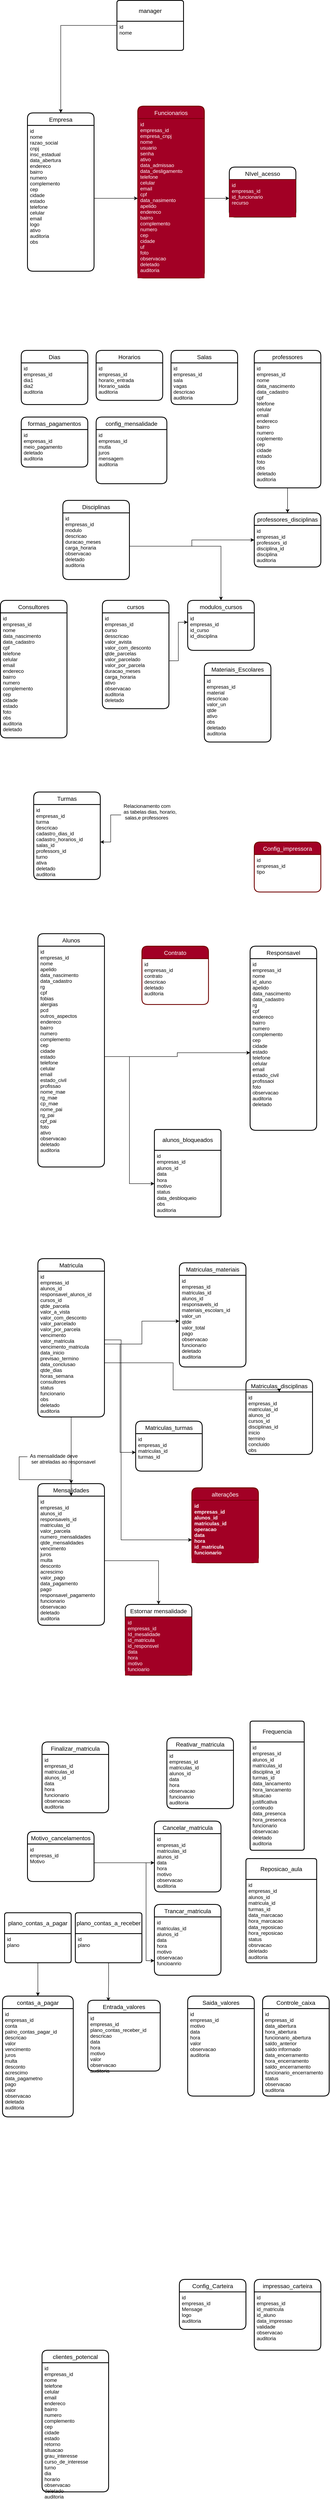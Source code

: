 <mxfile version="24.0.4" type="device">
  <diagram id="X-liFEKZv9NLR8DLZPbJ" name="Page-1">
    <mxGraphModel dx="1674" dy="1970" grid="1" gridSize="10" guides="1" tooltips="1" connect="1" arrows="1" fold="1" page="1" pageScale="1" pageWidth="850" pageHeight="1100" math="0" shadow="0">
      <root>
        <mxCell id="0" />
        <mxCell id="1" parent="0" />
        <mxCell id="nvbjZyCiDaDG4opXZh0n-1" value="Dias" style="swimlane;childLayout=stackLayout;horizontal=1;startSize=30;horizontalStack=0;rounded=1;fontSize=14;fontStyle=0;strokeWidth=2;resizeParent=0;resizeLast=1;shadow=0;dashed=0;align=center;" parent="1" vertex="1">
          <mxGeometry x="70" y="70" width="160" height="130" as="geometry" />
        </mxCell>
        <mxCell id="nvbjZyCiDaDG4opXZh0n-2" value="id&#xa;empresas_id&#xa;dia1&#xa;dia2&#xa;auditoria&#xa;" style="align=left;strokeColor=none;fillColor=none;spacingLeft=4;fontSize=12;verticalAlign=top;resizable=0;rotatable=0;part=1;" parent="nvbjZyCiDaDG4opXZh0n-1" vertex="1">
          <mxGeometry y="30" width="160" height="100" as="geometry" />
        </mxCell>
        <mxCell id="nvbjZyCiDaDG4opXZh0n-5" value="Horarios" style="swimlane;childLayout=stackLayout;horizontal=1;startSize=30;horizontalStack=0;rounded=1;fontSize=14;fontStyle=0;strokeWidth=2;resizeParent=0;resizeLast=1;shadow=0;dashed=0;align=center;" parent="1" vertex="1">
          <mxGeometry x="250" y="70" width="160" height="120" as="geometry" />
        </mxCell>
        <mxCell id="nvbjZyCiDaDG4opXZh0n-6" value="id&#xa;empresas_id&#xa;horario_entrada&#xa;Horario_saida&#xa;auditoria&#xa;" style="align=left;strokeColor=none;fillColor=none;spacingLeft=4;fontSize=12;verticalAlign=top;resizable=0;rotatable=0;part=1;" parent="nvbjZyCiDaDG4opXZh0n-5" vertex="1">
          <mxGeometry y="30" width="160" height="90" as="geometry" />
        </mxCell>
        <mxCell id="nvbjZyCiDaDG4opXZh0n-7" value="Salas" style="swimlane;childLayout=stackLayout;horizontal=1;startSize=30;horizontalStack=0;rounded=1;fontSize=14;fontStyle=0;strokeWidth=2;resizeParent=0;resizeLast=1;shadow=0;dashed=0;align=center;" parent="1" vertex="1">
          <mxGeometry x="430" y="70" width="160" height="130" as="geometry" />
        </mxCell>
        <mxCell id="nvbjZyCiDaDG4opXZh0n-8" value="id&#xa;empresas_id&#xa;sala&#xa;vagas&#xa;descricao&#xa;auditoria" style="align=left;strokeColor=none;fillColor=none;spacingLeft=4;fontSize=12;verticalAlign=top;resizable=0;rotatable=0;part=1;" parent="nvbjZyCiDaDG4opXZh0n-7" vertex="1">
          <mxGeometry y="30" width="160" height="100" as="geometry" />
        </mxCell>
        <mxCell id="nvbjZyCiDaDG4opXZh0n-9" value="formas_pagamentos" style="swimlane;childLayout=stackLayout;horizontal=1;startSize=30;horizontalStack=0;rounded=1;fontSize=14;fontStyle=0;strokeWidth=2;resizeParent=0;resizeLast=1;shadow=0;dashed=0;align=center;" parent="1" vertex="1">
          <mxGeometry x="70" y="230" width="160" height="120" as="geometry" />
        </mxCell>
        <mxCell id="nvbjZyCiDaDG4opXZh0n-10" value="id&#xa;empresas_id&#xa;meio_pagamento&#xa;deletado&#xa;auditoria&#xa;" style="align=left;strokeColor=none;fillColor=none;spacingLeft=4;fontSize=12;verticalAlign=top;resizable=0;rotatable=0;part=1;" parent="nvbjZyCiDaDG4opXZh0n-9" vertex="1">
          <mxGeometry y="30" width="160" height="90" as="geometry" />
        </mxCell>
        <mxCell id="nvbjZyCiDaDG4opXZh0n-11" value="config_mensalidade" style="swimlane;childLayout=stackLayout;horizontal=1;startSize=30;horizontalStack=0;rounded=1;fontSize=14;fontStyle=0;strokeWidth=2;resizeParent=0;resizeLast=1;shadow=0;dashed=0;align=center;" parent="1" vertex="1">
          <mxGeometry x="250" y="230" width="170" height="160" as="geometry" />
        </mxCell>
        <mxCell id="nvbjZyCiDaDG4opXZh0n-12" value="id&#xa;empresas_id&#xa;mutla&#xa;juros&#xa;mensagem&#xa;auditoria" style="align=left;strokeColor=none;fillColor=none;spacingLeft=4;fontSize=12;verticalAlign=top;resizable=0;rotatable=0;part=1;" parent="nvbjZyCiDaDG4opXZh0n-11" vertex="1">
          <mxGeometry y="30" width="170" height="130" as="geometry" />
        </mxCell>
        <mxCell id="nvbjZyCiDaDG4opXZh0n-13" value="Config_impressora" style="swimlane;childLayout=stackLayout;horizontal=1;startSize=30;horizontalStack=0;rounded=1;fontSize=14;fontStyle=0;strokeWidth=2;resizeParent=0;resizeLast=1;shadow=0;dashed=0;align=center;fillColor=#a20025;fontColor=#ffffff;strokeColor=#6F0000;" parent="1" vertex="1">
          <mxGeometry x="630" y="1250" width="160" height="120" as="geometry" />
        </mxCell>
        <mxCell id="nvbjZyCiDaDG4opXZh0n-14" value="id&#xa;empresas_id&#xa;tipo" style="align=left;strokeColor=none;fillColor=none;spacingLeft=4;fontSize=12;verticalAlign=top;resizable=0;rotatable=0;part=1;" parent="nvbjZyCiDaDG4opXZh0n-13" vertex="1">
          <mxGeometry y="30" width="160" height="90" as="geometry" />
        </mxCell>
        <mxCell id="nvbjZyCiDaDG4opXZh0n-15" value="Empresa" style="swimlane;childLayout=stackLayout;horizontal=1;startSize=30;horizontalStack=0;rounded=1;fontSize=14;fontStyle=0;strokeWidth=2;resizeParent=0;resizeLast=1;shadow=0;dashed=0;align=center;" parent="1" vertex="1">
          <mxGeometry x="85" y="-500" width="160" height="380" as="geometry" />
        </mxCell>
        <mxCell id="nvbjZyCiDaDG4opXZh0n-16" value="id&#xa;nome&#xa;razao_social&#xa;cnpj&#xa;insc_estadual&#xa;data_abertura&#xa;endereco&#xa;bairro&#xa;numero&#xa;complemento&#xa;cep&#xa;cidade&#xa;estado&#xa;telefone&#xa;celular&#xa;email&#xa;logo&#xa;ativo&#xa;auditoria&#xa;obs" style="align=left;strokeColor=none;fillColor=none;spacingLeft=4;fontSize=12;verticalAlign=top;resizable=0;rotatable=0;part=1;" parent="nvbjZyCiDaDG4opXZh0n-15" vertex="1">
          <mxGeometry y="30" width="160" height="350" as="geometry" />
        </mxCell>
        <mxCell id="nvbjZyCiDaDG4opXZh0n-17" value="Disciplinas" style="swimlane;childLayout=stackLayout;horizontal=1;startSize=30;horizontalStack=0;rounded=1;fontSize=14;fontStyle=0;strokeWidth=2;resizeParent=0;resizeLast=1;shadow=0;dashed=0;align=center;" parent="1" vertex="1">
          <mxGeometry x="170" y="430" width="160" height="190" as="geometry" />
        </mxCell>
        <mxCell id="nvbjZyCiDaDG4opXZh0n-18" value="id&#xa;empresas_id&#xa;modulo&#xa;descricao&#xa;duracao_meses&#xa;carga_horaria&#xa;observacao&#xa;deletado&#xa;auditoria" style="align=left;strokeColor=none;fillColor=none;spacingLeft=4;fontSize=12;verticalAlign=top;resizable=0;rotatable=0;part=1;" parent="nvbjZyCiDaDG4opXZh0n-17" vertex="1">
          <mxGeometry y="30" width="160" height="160" as="geometry" />
        </mxCell>
        <mxCell id="nvbjZyCiDaDG4opXZh0n-19" value="cursos" style="swimlane;childLayout=stackLayout;horizontal=1;startSize=30;horizontalStack=0;rounded=1;fontSize=14;fontStyle=0;strokeWidth=2;resizeParent=0;resizeLast=1;shadow=0;dashed=0;align=center;" parent="1" vertex="1">
          <mxGeometry x="265" y="670" width="160" height="260" as="geometry" />
        </mxCell>
        <mxCell id="nvbjZyCiDaDG4opXZh0n-20" value="id&#xa;empresas_id&#xa;curso&#xa;desscricao&#xa;valor_avista&#xa;valor_com_desconto&#xa;qtde_parcelas&#xa;valor_parcelado&#xa;valor_por_parcela&#xa;duracao_meses&#xa;carga_horaria&#xa;ativo&#xa;observacao&#xa;auditoria&#xa;deletado&#xa;&#xa;" style="align=left;strokeColor=none;fillColor=none;spacingLeft=4;fontSize=12;verticalAlign=top;resizable=0;rotatable=0;part=1;" parent="nvbjZyCiDaDG4opXZh0n-19" vertex="1">
          <mxGeometry y="30" width="160" height="230" as="geometry" />
        </mxCell>
        <mxCell id="nvbjZyCiDaDG4opXZh0n-22" value="modulos_cursos" style="swimlane;childLayout=stackLayout;horizontal=1;startSize=30;horizontalStack=0;rounded=1;fontSize=14;fontStyle=0;strokeWidth=2;resizeParent=0;resizeLast=1;shadow=0;dashed=0;align=center;" parent="1" vertex="1">
          <mxGeometry x="470" y="670" width="160" height="120" as="geometry" />
        </mxCell>
        <mxCell id="nvbjZyCiDaDG4opXZh0n-23" value="id&#xa;empresas_id&#xa;id_curso&#xa;id_disciplina&#xa;" style="align=left;strokeColor=none;fillColor=none;spacingLeft=4;fontSize=12;verticalAlign=top;resizable=0;rotatable=0;part=1;" parent="nvbjZyCiDaDG4opXZh0n-22" vertex="1">
          <mxGeometry y="30" width="160" height="90" as="geometry" />
        </mxCell>
        <mxCell id="nvbjZyCiDaDG4opXZh0n-24" style="edgeStyle=orthogonalEdgeStyle;rounded=0;orthogonalLoop=1;jettySize=auto;html=1;entryX=0;entryY=0.25;entryDx=0;entryDy=0;" parent="1" source="nvbjZyCiDaDG4opXZh0n-20" target="nvbjZyCiDaDG4opXZh0n-23" edge="1">
          <mxGeometry relative="1" as="geometry" />
        </mxCell>
        <mxCell id="nvbjZyCiDaDG4opXZh0n-26" value="Turmas" style="swimlane;childLayout=stackLayout;horizontal=1;startSize=30;horizontalStack=0;rounded=1;fontSize=14;fontStyle=0;strokeWidth=2;resizeParent=0;resizeLast=1;shadow=0;dashed=0;align=center;" parent="1" vertex="1">
          <mxGeometry x="100" y="1130" width="160" height="210" as="geometry" />
        </mxCell>
        <mxCell id="nvbjZyCiDaDG4opXZh0n-27" value="id&#xa;empresas_id&#xa;turma&#xa;descricao&#xa;cadastro_dias_id&#xa;cadastro_horarios_id&#xa;salas_id&#xa;professors_id&#xa;turno&#xa;ativa&#xa;deletado&#xa;auditoria" style="align=left;strokeColor=none;fillColor=none;spacingLeft=4;fontSize=12;verticalAlign=top;resizable=0;rotatable=0;part=1;" parent="nvbjZyCiDaDG4opXZh0n-26" vertex="1">
          <mxGeometry y="30" width="160" height="180" as="geometry" />
        </mxCell>
        <mxCell id="nvbjZyCiDaDG4opXZh0n-28" value="professores" style="swimlane;childLayout=stackLayout;horizontal=1;startSize=30;horizontalStack=0;rounded=1;fontSize=14;fontStyle=0;strokeWidth=2;resizeParent=0;resizeLast=1;shadow=0;dashed=0;align=center;" parent="1" vertex="1">
          <mxGeometry x="630" y="70" width="160" height="330" as="geometry" />
        </mxCell>
        <mxCell id="nvbjZyCiDaDG4opXZh0n-29" value="id&#xa;empresas_id&#xa;nome&#xa;data_nascimento&#xa;data_cadastro&#xa;cpf&#xa;telefone&#xa;celular&#xa;email&#xa;endereco&#xa;bairro&#xa;numero&#xa;coplemento&#xa;cep&#xa;cidade&#xa;estado&#xa;foto&#xa;obs&#xa;deletado&#xa;auditoria" style="align=left;strokeColor=none;fillColor=none;spacingLeft=4;fontSize=12;verticalAlign=top;resizable=0;rotatable=0;part=1;" parent="nvbjZyCiDaDG4opXZh0n-28" vertex="1">
          <mxGeometry y="30" width="160" height="300" as="geometry" />
        </mxCell>
        <mxCell id="nvbjZyCiDaDG4opXZh0n-30" value="professores_disciplinas" style="swimlane;childLayout=stackLayout;horizontal=1;startSize=30;horizontalStack=0;rounded=1;fontSize=14;fontStyle=0;strokeWidth=2;resizeParent=0;resizeLast=1;shadow=0;dashed=0;align=center;" parent="1" vertex="1">
          <mxGeometry x="630" y="460" width="160" height="130" as="geometry" />
        </mxCell>
        <mxCell id="nvbjZyCiDaDG4opXZh0n-31" value="id&#xa;empresas_id&#xa;professors_id&#xa;disciplina_id&#xa;disciplina&#xa;auditoria" style="align=left;strokeColor=none;fillColor=none;spacingLeft=4;fontSize=12;verticalAlign=top;resizable=0;rotatable=0;part=1;" parent="nvbjZyCiDaDG4opXZh0n-30" vertex="1">
          <mxGeometry y="30" width="160" height="100" as="geometry" />
        </mxCell>
        <mxCell id="nvbjZyCiDaDG4opXZh0n-32" style="edgeStyle=orthogonalEdgeStyle;rounded=0;orthogonalLoop=1;jettySize=auto;html=1;" parent="1" source="nvbjZyCiDaDG4opXZh0n-29" target="nvbjZyCiDaDG4opXZh0n-30" edge="1">
          <mxGeometry relative="1" as="geometry" />
        </mxCell>
        <mxCell id="nvbjZyCiDaDG4opXZh0n-34" style="edgeStyle=orthogonalEdgeStyle;rounded=0;orthogonalLoop=1;jettySize=auto;html=1;" parent="1" source="nvbjZyCiDaDG4opXZh0n-33" target="nvbjZyCiDaDG4opXZh0n-27" edge="1">
          <mxGeometry relative="1" as="geometry" />
        </mxCell>
        <mxCell id="nvbjZyCiDaDG4opXZh0n-33" value="Relacionamento com &#xa;as tabelas dias, horario,&#xa; salas,e professores" style="text;strokeColor=none;fillColor=none;spacingLeft=4;spacingRight=4;overflow=hidden;rotatable=0;points=[[0,0.5],[1,0.5]];portConstraint=eastwest;fontSize=12;" parent="1" vertex="1">
          <mxGeometry x="310" y="1150" width="310" height="70" as="geometry" />
        </mxCell>
        <mxCell id="nvbjZyCiDaDG4opXZh0n-36" value="Alunos" style="swimlane;childLayout=stackLayout;horizontal=1;startSize=30;horizontalStack=0;rounded=1;fontSize=14;fontStyle=0;strokeWidth=2;resizeParent=0;resizeLast=1;shadow=0;dashed=0;align=center;" parent="1" vertex="1">
          <mxGeometry x="110" y="1470" width="160" height="560" as="geometry" />
        </mxCell>
        <mxCell id="nvbjZyCiDaDG4opXZh0n-37" value="id&#xa;empresas_id&#xa;nome&#xa;apelido&#xa;data_nascimento&#xa;data_cadastro&#xa;rg&#xa;cpf&#xa;fobias&#xa;alergias&#xa;pcd&#xa;outros_aspectos&#xa;endereco&#xa;bairro&#xa;numero&#xa;complemento&#xa;cep&#xa;cidade&#xa;estado&#xa;telefone&#xa;celular&#xa;email&#xa;estado_civil&#xa;profissao&#xa;nome_mae&#xa;rg_mae&#xa;cp_mae&#xa;nome_pai&#xa;rg_pai&#xa;cpf_pai&#xa;foto&#xa;ativo&#xa;observacao&#xa;deletado&#xa;auditoria&#xa;&#xa;" style="align=left;strokeColor=none;fillColor=none;spacingLeft=4;fontSize=12;verticalAlign=top;resizable=0;rotatable=0;part=1;" parent="nvbjZyCiDaDG4opXZh0n-36" vertex="1">
          <mxGeometry y="30" width="160" height="530" as="geometry" />
        </mxCell>
        <mxCell id="nvbjZyCiDaDG4opXZh0n-38" value="Responsavel" style="swimlane;childLayout=stackLayout;horizontal=1;startSize=30;horizontalStack=0;rounded=1;fontSize=14;fontStyle=0;strokeWidth=2;resizeParent=0;resizeLast=1;shadow=0;dashed=0;align=center;" parent="1" vertex="1">
          <mxGeometry x="620" y="1500" width="160" height="442" as="geometry" />
        </mxCell>
        <mxCell id="nvbjZyCiDaDG4opXZh0n-39" value="id&#xa;empresas_id&#xa;nome&#xa;id_aluno&#xa;apelido&#xa;data_nascimento&#xa;data_cadastro&#xa;rg&#xa;cpf&#xa;endereco&#xa;bairro&#xa;numero&#xa;complemento&#xa;cep&#xa;cidade&#xa;estado&#xa;telefone&#xa;celular&#xa;email&#xa;estado_civil&#xa;profissaoi&#xa;foto&#xa;observacao&#xa;auditoria&#xa;deletado&#xa;&#xa;" style="align=left;strokeColor=none;fillColor=none;spacingLeft=4;fontSize=12;verticalAlign=top;resizable=0;rotatable=0;part=1;" parent="nvbjZyCiDaDG4opXZh0n-38" vertex="1">
          <mxGeometry y="30" width="160" height="412" as="geometry" />
        </mxCell>
        <mxCell id="nvbjZyCiDaDG4opXZh0n-44" style="edgeStyle=orthogonalEdgeStyle;rounded=0;orthogonalLoop=1;jettySize=auto;html=1;entryX=0;entryY=0.548;entryDx=0;entryDy=0;entryPerimeter=0;" parent="1" source="nvbjZyCiDaDG4opXZh0n-37" target="nvbjZyCiDaDG4opXZh0n-39" edge="1">
          <mxGeometry relative="1" as="geometry">
            <mxPoint x="380" y="1690" as="targetPoint" />
          </mxGeometry>
        </mxCell>
        <mxCell id="nvbjZyCiDaDG4opXZh0n-46" value="Matricula" style="swimlane;childLayout=stackLayout;horizontal=1;startSize=30;horizontalStack=0;rounded=1;fontSize=14;fontStyle=0;strokeWidth=2;resizeParent=0;resizeLast=1;shadow=0;dashed=0;align=center;" parent="1" vertex="1">
          <mxGeometry x="110" y="2250" width="160" height="380" as="geometry" />
        </mxCell>
        <mxCell id="nvbjZyCiDaDG4opXZh0n-47" value="id&#xa;empresas_id&#xa;alunos_id&#xa;responsavel_alunos_id&#xa;cursos_id&#xa;qtde_parcela&#xa;valor_a_vista&#xa;valor_com_desconto&#xa;valor_parcelado&#xa;valor_por_parcela&#xa;vencimento&#xa;valor_matricula&#xa;vencimento_matricula&#xa;data_inicio&#xa;previsao_termino&#xa;data_conclusao&#xa;qtde_dias&#xa;horas_semana&#xa;consultores&#xa;status&#xa;funcionario&#xa;obs&#xa;deletado&#xa;auditoria" style="align=left;strokeColor=none;fillColor=none;spacingLeft=4;fontSize=12;verticalAlign=top;resizable=0;rotatable=0;part=1;" parent="nvbjZyCiDaDG4opXZh0n-46" vertex="1">
          <mxGeometry y="30" width="160" height="350" as="geometry" />
        </mxCell>
        <mxCell id="nvbjZyCiDaDG4opXZh0n-48" value="Consultores" style="swimlane;childLayout=stackLayout;horizontal=1;startSize=30;horizontalStack=0;rounded=1;fontSize=14;fontStyle=0;strokeWidth=2;resizeParent=0;resizeLast=1;shadow=0;dashed=0;align=center;" parent="1" vertex="1">
          <mxGeometry x="20" y="670" width="160" height="330" as="geometry" />
        </mxCell>
        <mxCell id="nvbjZyCiDaDG4opXZh0n-49" value="id&#xa;empresas_id&#xa;nome&#xa;data_nascimento&#xa;data_cadastro&#xa;cpf&#xa;telefone&#xa;celular&#xa;email&#xa;endereco&#xa;bairro&#xa;numero&#xa;complemento&#xa;cep&#xa;cidade&#xa;estado&#xa;foto&#xa;obs&#xa;auditoria&#xa;deletado" style="align=left;strokeColor=none;fillColor=none;spacingLeft=4;fontSize=12;verticalAlign=top;resizable=0;rotatable=0;part=1;" parent="nvbjZyCiDaDG4opXZh0n-48" vertex="1">
          <mxGeometry y="30" width="160" height="300" as="geometry" />
        </mxCell>
        <mxCell id="nvbjZyCiDaDG4opXZh0n-50" value="Materiais_Escolares" style="swimlane;childLayout=stackLayout;horizontal=1;startSize=30;horizontalStack=0;rounded=1;fontSize=14;fontStyle=0;strokeWidth=2;resizeParent=0;resizeLast=1;shadow=0;dashed=0;align=center;" parent="1" vertex="1">
          <mxGeometry x="510" y="820" width="160" height="190" as="geometry" />
        </mxCell>
        <mxCell id="nvbjZyCiDaDG4opXZh0n-51" value="id&#xa;empresas_id&#xa;material&#xa;descricao&#xa;valor_un&#xa;qtde&#xa;ativo&#xa;obs&#xa;deletado&#xa;auditoria" style="align=left;strokeColor=none;fillColor=none;spacingLeft=4;fontSize=12;verticalAlign=top;resizable=0;rotatable=0;part=1;" parent="nvbjZyCiDaDG4opXZh0n-50" vertex="1">
          <mxGeometry y="30" width="160" height="160" as="geometry" />
        </mxCell>
        <mxCell id="nvbjZyCiDaDG4opXZh0n-52" value="Contrato" style="swimlane;childLayout=stackLayout;horizontal=1;startSize=30;horizontalStack=0;rounded=1;fontSize=14;fontStyle=0;strokeWidth=2;resizeParent=0;resizeLast=1;shadow=0;dashed=0;align=center;fillColor=#a20025;fontColor=#ffffff;strokeColor=#6F0000;" parent="1" vertex="1">
          <mxGeometry x="360" y="1500" width="160" height="140" as="geometry" />
        </mxCell>
        <mxCell id="nvbjZyCiDaDG4opXZh0n-53" value="id&#xa;empresas_id&#xa;contrato&#xa;descricao&#xa;deletado&#xa;auditoria&#xa;" style="align=left;strokeColor=none;fillColor=none;spacingLeft=4;fontSize=12;verticalAlign=top;resizable=0;rotatable=0;part=1;" parent="nvbjZyCiDaDG4opXZh0n-52" vertex="1">
          <mxGeometry y="30" width="160" height="110" as="geometry" />
        </mxCell>
        <mxCell id="nvbjZyCiDaDG4opXZh0n-54" value="Matriculas_materiais" style="swimlane;childLayout=stackLayout;horizontal=1;startSize=30;horizontalStack=0;rounded=1;fontSize=14;fontStyle=0;strokeWidth=2;resizeParent=0;resizeLast=1;shadow=0;dashed=0;align=center;" parent="1" vertex="1">
          <mxGeometry x="450" y="2260" width="160" height="250" as="geometry" />
        </mxCell>
        <mxCell id="nvbjZyCiDaDG4opXZh0n-55" value="id&#xa;empresas_id&#xa;matriculas_id&#xa;alunos_id&#xa;responsavels_id&#xa;materiais_escolars_id&#xa;valor_un&#xa;qtde&#xa;valor_total&#xa;pago&#xa;observacao&#xa;funcionario&#xa;deletado&#xa;auditoria" style="align=left;strokeColor=none;fillColor=none;spacingLeft=4;fontSize=12;verticalAlign=top;resizable=0;rotatable=0;part=1;" parent="nvbjZyCiDaDG4opXZh0n-54" vertex="1">
          <mxGeometry y="30" width="160" height="220" as="geometry" />
        </mxCell>
        <mxCell id="nvbjZyCiDaDG4opXZh0n-56" style="edgeStyle=orthogonalEdgeStyle;rounded=0;orthogonalLoop=1;jettySize=auto;html=1;" parent="1" source="nvbjZyCiDaDG4opXZh0n-47" target="nvbjZyCiDaDG4opXZh0n-55" edge="1">
          <mxGeometry relative="1" as="geometry" />
        </mxCell>
        <mxCell id="nvbjZyCiDaDG4opXZh0n-57" value="Matriculas_disciplinas" style="swimlane;childLayout=stackLayout;horizontal=1;startSize=30;horizontalStack=0;rounded=1;fontSize=14;fontStyle=0;strokeWidth=2;resizeParent=0;resizeLast=1;shadow=0;dashed=0;align=center;" parent="1" vertex="1">
          <mxGeometry x="610" y="2540" width="160" height="180" as="geometry" />
        </mxCell>
        <mxCell id="nvbjZyCiDaDG4opXZh0n-58" value="id&#xa;empresas_id&#xa;matriculas_id&#xa;alunos_id&#xa;cursos_id&#xa;disciplinas_id&#xa;inicio&#xa;termino&#xa;concluido&#xa;obs" style="align=left;strokeColor=none;fillColor=none;spacingLeft=4;fontSize=12;verticalAlign=top;resizable=0;rotatable=0;part=1;" parent="nvbjZyCiDaDG4opXZh0n-57" vertex="1">
          <mxGeometry y="30" width="160" height="150" as="geometry" />
        </mxCell>
        <mxCell id="nvbjZyCiDaDG4opXZh0n-59" style="edgeStyle=orthogonalEdgeStyle;rounded=0;orthogonalLoop=1;jettySize=auto;html=1;" parent="1" source="nvbjZyCiDaDG4opXZh0n-47" target="nvbjZyCiDaDG4opXZh0n-58" edge="1">
          <mxGeometry relative="1" as="geometry">
            <Array as="points">
              <mxPoint x="435" y="2500" />
              <mxPoint x="435" y="2565" />
            </Array>
          </mxGeometry>
        </mxCell>
        <mxCell id="nvbjZyCiDaDG4opXZh0n-60" value="Matriculas_turmas" style="swimlane;childLayout=stackLayout;horizontal=1;startSize=30;horizontalStack=0;rounded=1;fontSize=14;fontStyle=0;strokeWidth=2;resizeParent=0;resizeLast=1;shadow=0;dashed=0;align=center;" parent="1" vertex="1">
          <mxGeometry x="345" y="2640" width="160" height="120" as="geometry" />
        </mxCell>
        <mxCell id="nvbjZyCiDaDG4opXZh0n-61" value="id&#xa;empresas_id&#xa;matriculas_id&#xa;turmas_id&#xa;" style="align=left;strokeColor=none;fillColor=none;spacingLeft=4;fontSize=12;verticalAlign=top;resizable=0;rotatable=0;part=1;" parent="nvbjZyCiDaDG4opXZh0n-60" vertex="1">
          <mxGeometry y="30" width="160" height="90" as="geometry" />
        </mxCell>
        <mxCell id="nvbjZyCiDaDG4opXZh0n-63" style="edgeStyle=orthogonalEdgeStyle;rounded=0;orthogonalLoop=1;jettySize=auto;html=1;entryX=0;entryY=0.5;entryDx=0;entryDy=0;" parent="1" source="nvbjZyCiDaDG4opXZh0n-47" target="nvbjZyCiDaDG4opXZh0n-61" edge="1">
          <mxGeometry relative="1" as="geometry" />
        </mxCell>
        <mxCell id="nvbjZyCiDaDG4opXZh0n-64" value="Mensalidades" style="swimlane;childLayout=stackLayout;horizontal=1;startSize=30;horizontalStack=0;rounded=1;fontSize=14;fontStyle=0;strokeWidth=2;resizeParent=0;resizeLast=1;shadow=0;dashed=0;align=center;" parent="1" vertex="1">
          <mxGeometry x="110" y="2790" width="160" height="340" as="geometry" />
        </mxCell>
        <mxCell id="nvbjZyCiDaDG4opXZh0n-65" value="id&#xa;empresas_id&#xa;alunos_id&#xa;responsavels_id&#xa;matriculas_id&#xa;valor_parcela&#xa;numero_mensalidades&#xa;qtde_mensalidades&#xa;vencimento&#xa;juros&#xa;multa&#xa;desconto&#xa;acrescimo&#xa;valor_pago&#xa;data_pagamento&#xa;pago&#xa;responsavel_pagamento&#xa;funcionario&#xa;observacao&#xa;deletado&#xa;auditoria" style="align=left;strokeColor=none;fillColor=none;spacingLeft=4;fontSize=12;verticalAlign=top;resizable=0;rotatable=0;part=1;" parent="nvbjZyCiDaDG4opXZh0n-64" vertex="1">
          <mxGeometry y="30" width="160" height="310" as="geometry" />
        </mxCell>
        <mxCell id="nvbjZyCiDaDG4opXZh0n-66" style="edgeStyle=orthogonalEdgeStyle;rounded=0;orthogonalLoop=1;jettySize=auto;html=1;" parent="1" source="nvbjZyCiDaDG4opXZh0n-47" target="nvbjZyCiDaDG4opXZh0n-64" edge="1">
          <mxGeometry relative="1" as="geometry" />
        </mxCell>
        <mxCell id="nvbjZyCiDaDG4opXZh0n-69" style="edgeStyle=orthogonalEdgeStyle;rounded=0;orthogonalLoop=1;jettySize=auto;html=1;exitX=0;exitY=0.5;exitDx=0;exitDy=0;" parent="1" source="nvbjZyCiDaDG4opXZh0n-67" target="nvbjZyCiDaDG4opXZh0n-65" edge="1">
          <mxGeometry relative="1" as="geometry" />
        </mxCell>
        <mxCell id="nvbjZyCiDaDG4opXZh0n-67" value="As mensalidade deve&#xa; ser atreladas ao responsavel" style="text;strokeColor=none;fillColor=none;spacingLeft=4;spacingRight=4;overflow=hidden;rotatable=0;points=[[0,0.5],[1,0.5]];portConstraint=eastwest;fontSize=12;" parent="1" vertex="1">
          <mxGeometry x="85" y="2710" width="190" height="31" as="geometry" />
        </mxCell>
        <mxCell id="nvbjZyCiDaDG4opXZh0n-70" value="alterações" style="swimlane;childLayout=stackLayout;horizontal=1;startSize=30;horizontalStack=0;rounded=1;fontSize=14;fontStyle=0;strokeWidth=2;resizeParent=0;resizeLast=1;shadow=0;dashed=0;align=center;fillColor=#a20025;fontColor=#ffffff;strokeColor=#6F0000;" parent="1" vertex="1">
          <mxGeometry x="480" y="2800" width="160" height="180" as="geometry" />
        </mxCell>
        <mxCell id="nvbjZyCiDaDG4opXZh0n-71" value="id&#xa;empresas_id&#xa;alunos_id&#xa;matriculas_id&#xa;operacao&#xa;data&#xa;hora&#xa;id_matricula&#xa;funcionario" style="align=left;strokeColor=#6F0000;fillColor=#a20025;spacingLeft=4;fontSize=12;verticalAlign=top;resizable=0;rotatable=0;part=1;fontColor=#ffffff;fontStyle=1" parent="nvbjZyCiDaDG4opXZh0n-70" vertex="1">
          <mxGeometry y="30" width="160" height="150" as="geometry" />
        </mxCell>
        <mxCell id="nvbjZyCiDaDG4opXZh0n-72" style="edgeStyle=orthogonalEdgeStyle;rounded=0;orthogonalLoop=1;jettySize=auto;html=1;" parent="1" source="nvbjZyCiDaDG4opXZh0n-47" target="nvbjZyCiDaDG4opXZh0n-71" edge="1">
          <mxGeometry relative="1" as="geometry">
            <Array as="points">
              <mxPoint x="310" y="2445" />
              <mxPoint x="310" y="2925" />
            </Array>
          </mxGeometry>
        </mxCell>
        <mxCell id="nvbjZyCiDaDG4opXZh0n-73" value="Estornar mensalidade" style="swimlane;childLayout=stackLayout;horizontal=1;startSize=30;horizontalStack=0;rounded=1;fontSize=14;fontStyle=0;strokeWidth=2;resizeParent=0;resizeLast=1;shadow=0;dashed=0;align=center;" parent="1" vertex="1">
          <mxGeometry x="320" y="3080" width="160" height="170" as="geometry" />
        </mxCell>
        <mxCell id="nvbjZyCiDaDG4opXZh0n-74" value="id&#xa;empresas_id&#xa;Id_mesalidade&#xa;id_matricula&#xa;id_responsvel&#xa;data&#xa;hora&#xa;motivo&#xa;funcioario" style="align=left;strokeColor=#6F0000;fillColor=#a20025;spacingLeft=4;fontSize=12;verticalAlign=top;resizable=0;rotatable=0;part=1;fontColor=#ffffff;" parent="nvbjZyCiDaDG4opXZh0n-73" vertex="1">
          <mxGeometry y="30" width="160" height="140" as="geometry" />
        </mxCell>
        <mxCell id="nvbjZyCiDaDG4opXZh0n-75" style="edgeStyle=orthogonalEdgeStyle;rounded=0;orthogonalLoop=1;jettySize=auto;html=1;entryX=0.5;entryY=0;entryDx=0;entryDy=0;" parent="1" source="nvbjZyCiDaDG4opXZh0n-65" target="nvbjZyCiDaDG4opXZh0n-73" edge="1">
          <mxGeometry relative="1" as="geometry" />
        </mxCell>
        <mxCell id="nvbjZyCiDaDG4opXZh0n-76" value="Motivo_cancelamentos" style="swimlane;childLayout=stackLayout;horizontal=1;startSize=30;horizontalStack=0;rounded=1;fontSize=14;fontStyle=0;strokeWidth=2;resizeParent=0;resizeLast=1;shadow=0;dashed=0;align=center;" parent="1" vertex="1">
          <mxGeometry x="85" y="3625" width="160" height="120" as="geometry" />
        </mxCell>
        <mxCell id="nvbjZyCiDaDG4opXZh0n-77" value="id&#xa;empresas_id&#xa;Motivo" style="align=left;strokeColor=none;fillColor=none;spacingLeft=4;fontSize=12;verticalAlign=top;resizable=0;rotatable=0;part=1;" parent="nvbjZyCiDaDG4opXZh0n-76" vertex="1">
          <mxGeometry y="30" width="160" height="90" as="geometry" />
        </mxCell>
        <mxCell id="nvbjZyCiDaDG4opXZh0n-79" value="Finalizar_matricula" style="swimlane;childLayout=stackLayout;horizontal=1;startSize=30;horizontalStack=0;rounded=1;fontSize=14;fontStyle=0;strokeWidth=2;resizeParent=0;resizeLast=1;shadow=0;dashed=0;align=center;" parent="1" vertex="1">
          <mxGeometry x="120" y="3410" width="160" height="170" as="geometry" />
        </mxCell>
        <mxCell id="nvbjZyCiDaDG4opXZh0n-80" value="id&#xa;empresas_id&#xa;matriculas_id&#xa;alunos_id&#xa;data&#xa;hora&#xa;funcionario&#xa;observacao&#xa;auditoria" style="align=left;strokeColor=none;fillColor=none;spacingLeft=4;fontSize=12;verticalAlign=top;resizable=0;rotatable=0;part=1;" parent="nvbjZyCiDaDG4opXZh0n-79" vertex="1">
          <mxGeometry y="30" width="160" height="140" as="geometry" />
        </mxCell>
        <mxCell id="nvbjZyCiDaDG4opXZh0n-82" value="Cancelar_matricula" style="swimlane;childLayout=stackLayout;horizontal=1;startSize=30;horizontalStack=0;rounded=1;fontSize=14;fontStyle=0;strokeWidth=2;resizeParent=0;resizeLast=1;shadow=0;dashed=0;align=center;" parent="1" vertex="1">
          <mxGeometry x="390" y="3600" width="160" height="170" as="geometry" />
        </mxCell>
        <mxCell id="nvbjZyCiDaDG4opXZh0n-83" value="id&#xa;empresas_id&#xa;matriculas_id&#xa;alunos_id&#xa;data&#xa;hora&#xa;motivo&#xa;observacao&#xa;auditoria" style="align=left;strokeColor=none;fillColor=none;spacingLeft=4;fontSize=12;verticalAlign=top;resizable=0;rotatable=0;part=1;" parent="nvbjZyCiDaDG4opXZh0n-82" vertex="1">
          <mxGeometry y="30" width="160" height="140" as="geometry" />
        </mxCell>
        <mxCell id="nvbjZyCiDaDG4opXZh0n-84" style="edgeStyle=orthogonalEdgeStyle;rounded=0;orthogonalLoop=1;jettySize=auto;html=1;" parent="1" source="nvbjZyCiDaDG4opXZh0n-77" target="nvbjZyCiDaDG4opXZh0n-83" edge="1">
          <mxGeometry relative="1" as="geometry" />
        </mxCell>
        <mxCell id="nvbjZyCiDaDG4opXZh0n-85" value="Trancar_matricula" style="swimlane;childLayout=stackLayout;horizontal=1;startSize=30;horizontalStack=0;rounded=1;fontSize=14;fontStyle=0;strokeWidth=2;resizeParent=0;resizeLast=1;shadow=0;dashed=0;align=center;" parent="1" vertex="1">
          <mxGeometry x="390" y="3800" width="160" height="170" as="geometry" />
        </mxCell>
        <mxCell id="nvbjZyCiDaDG4opXZh0n-86" value="id&#xa;matriculas_id&#xa;alunos_id&#xa;data&#xa;hora&#xa;motivo&#xa;observacao&#xa;funcioanrio" style="align=left;strokeColor=none;fillColor=none;spacingLeft=4;fontSize=12;verticalAlign=top;resizable=0;rotatable=0;part=1;" parent="nvbjZyCiDaDG4opXZh0n-85" vertex="1">
          <mxGeometry y="30" width="160" height="140" as="geometry" />
        </mxCell>
        <mxCell id="nvbjZyCiDaDG4opXZh0n-88" style="edgeStyle=orthogonalEdgeStyle;rounded=0;orthogonalLoop=1;jettySize=auto;html=1;entryX=0;entryY=0.75;entryDx=0;entryDy=0;" parent="1" source="nvbjZyCiDaDG4opXZh0n-77" target="nvbjZyCiDaDG4opXZh0n-86" edge="1">
          <mxGeometry relative="1" as="geometry">
            <Array as="points">
              <mxPoint x="370" y="3700" />
              <mxPoint x="370" y="3935" />
            </Array>
          </mxGeometry>
        </mxCell>
        <mxCell id="nvbjZyCiDaDG4opXZh0n-89" value="Reativar_matricula" style="swimlane;childLayout=stackLayout;horizontal=1;startSize=30;horizontalStack=0;rounded=1;fontSize=14;fontStyle=0;strokeWidth=2;resizeParent=0;resizeLast=1;shadow=0;dashed=0;align=center;" parent="1" vertex="1">
          <mxGeometry x="420" y="3400" width="160" height="170" as="geometry" />
        </mxCell>
        <mxCell id="nvbjZyCiDaDG4opXZh0n-90" value="id&#xa;empresas_id&#xa;matriculas_id&#xa;alunos_id&#xa;data&#xa;hora&#xa;observacao&#xa;funcioanrio&#xa;auditoria" style="align=left;strokeColor=none;fillColor=none;spacingLeft=4;fontSize=12;verticalAlign=top;resizable=0;rotatable=0;part=1;" parent="nvbjZyCiDaDG4opXZh0n-89" vertex="1">
          <mxGeometry y="30" width="160" height="140" as="geometry" />
        </mxCell>
        <mxCell id="skmR0POw0dV2Jcwhy6U0-1" value="contas_a_pagar" style="swimlane;childLayout=stackLayout;horizontal=1;startSize=30;horizontalStack=0;rounded=1;fontSize=14;fontStyle=0;strokeWidth=2;resizeParent=0;resizeLast=1;shadow=0;dashed=0;align=center;" parent="1" vertex="1">
          <mxGeometry x="25" y="4020" width="170" height="290" as="geometry" />
        </mxCell>
        <mxCell id="skmR0POw0dV2Jcwhy6U0-2" value="id&#xa;empresas_id&#xa;conta&#xa;palno_contas_pagar_id&#xa;descricao&#xa;valor&#xa;vencimento&#xa;juros&#xa;multa&#xa;desconto&#xa;acrescimo&#xa;data_pagametno&#xa;pago&#xa;valor&#xa;observacao&#xa;deletado&#xa;auditoria" style="align=left;strokeColor=none;fillColor=none;spacingLeft=4;fontSize=12;verticalAlign=top;resizable=0;rotatable=0;part=1;" parent="skmR0POw0dV2Jcwhy6U0-1" vertex="1">
          <mxGeometry y="30" width="170" height="260" as="geometry" />
        </mxCell>
        <mxCell id="skmR0POw0dV2Jcwhy6U0-3" value="Entrada_valores" style="swimlane;childLayout=stackLayout;horizontal=1;startSize=30;horizontalStack=0;rounded=1;fontSize=14;fontStyle=0;strokeWidth=2;resizeParent=0;resizeLast=1;shadow=0;dashed=0;align=center;" parent="1" vertex="1">
          <mxGeometry x="230" y="4030" width="174" height="170" as="geometry" />
        </mxCell>
        <mxCell id="skmR0POw0dV2Jcwhy6U0-4" value="id&#xa;empresas_id&#xa;plano_contas_receber_id&#xa;descricao&#xa;data&#xa;hora&#xa;motivo&#xa;valor&#xa;observacao&#xa;auditoria" style="align=left;strokeColor=none;fillColor=none;spacingLeft=4;fontSize=12;verticalAlign=top;resizable=0;rotatable=0;part=1;" parent="skmR0POw0dV2Jcwhy6U0-3" vertex="1">
          <mxGeometry y="30" width="174" height="140" as="geometry" />
        </mxCell>
        <mxCell id="skmR0POw0dV2Jcwhy6U0-5" value="Saida_valores" style="swimlane;childLayout=stackLayout;horizontal=1;startSize=30;horizontalStack=0;rounded=1;fontSize=14;fontStyle=0;strokeWidth=2;resizeParent=0;resizeLast=1;shadow=0;dashed=0;align=center;" parent="1" vertex="1">
          <mxGeometry x="470" y="4020" width="160" height="240" as="geometry" />
        </mxCell>
        <mxCell id="skmR0POw0dV2Jcwhy6U0-6" value="id&#xa;empresas_id&#xa;motivo&#xa;data&#xa;hora&#xa;valor&#xa;observacao&#xa;auditoria" style="align=left;strokeColor=none;fillColor=none;spacingLeft=4;fontSize=12;verticalAlign=top;resizable=0;rotatable=0;part=1;" parent="skmR0POw0dV2Jcwhy6U0-5" vertex="1">
          <mxGeometry y="30" width="160" height="210" as="geometry" />
        </mxCell>
        <mxCell id="skmR0POw0dV2Jcwhy6U0-7" value="Controle_caixa" style="swimlane;childLayout=stackLayout;horizontal=1;startSize=30;horizontalStack=0;rounded=1;fontSize=14;fontStyle=0;strokeWidth=2;resizeParent=0;resizeLast=1;shadow=0;dashed=0;align=center;" parent="1" vertex="1">
          <mxGeometry x="650" y="4020" width="160" height="240" as="geometry" />
        </mxCell>
        <mxCell id="skmR0POw0dV2Jcwhy6U0-8" value="id&#xa;empresas_id&#xa;data_abertura&#xa;hora_abertura&#xa;funcionario_abertura&#xa;saldo_anterior&#xa;saldo informado&#xa;data_encerramento&#xa;hora_encerramento&#xa;saldo_encerramento&#xa;funcionario_encerramento&#xa;status&#xa;observacao&#xa;auditoria" style="align=left;strokeColor=none;fillColor=none;spacingLeft=4;fontSize=12;verticalAlign=top;resizable=0;rotatable=0;part=1;" parent="skmR0POw0dV2Jcwhy6U0-7" vertex="1">
          <mxGeometry y="30" width="160" height="210" as="geometry" />
        </mxCell>
        <mxCell id="skmR0POw0dV2Jcwhy6U0-13" style="edgeStyle=orthogonalEdgeStyle;rounded=0;orthogonalLoop=1;jettySize=auto;html=1;entryX=0;entryY=0.111;entryDx=0;entryDy=0;entryPerimeter=0;" parent="1" edge="1">
          <mxGeometry relative="1" as="geometry">
            <mxPoint x="280" y="4640" as="sourcePoint" />
          </mxGeometry>
        </mxCell>
        <mxCell id="w-3jsHsyJ9Ai85IM7Ywg-1" value="Config_Carteira" style="swimlane;childLayout=stackLayout;horizontal=1;startSize=30;horizontalStack=0;rounded=1;fontSize=14;fontStyle=0;strokeWidth=2;resizeParent=0;resizeLast=1;shadow=0;dashed=0;align=center;" parent="1" vertex="1">
          <mxGeometry x="450" y="4700" width="160" height="120" as="geometry" />
        </mxCell>
        <mxCell id="w-3jsHsyJ9Ai85IM7Ywg-2" value="id&#xa;empresas_id&#xa;Mensage&#xa;logo&#xa;auditoria" style="align=left;strokeColor=none;fillColor=none;spacingLeft=4;fontSize=12;verticalAlign=top;resizable=0;rotatable=0;part=1;" parent="w-3jsHsyJ9Ai85IM7Ywg-1" vertex="1">
          <mxGeometry y="30" width="160" height="90" as="geometry" />
        </mxCell>
        <mxCell id="w-3jsHsyJ9Ai85IM7Ywg-3" value="impressao_carteira" style="swimlane;childLayout=stackLayout;horizontal=1;startSize=30;horizontalStack=0;rounded=1;fontSize=14;fontStyle=0;strokeWidth=2;resizeParent=0;resizeLast=1;shadow=0;dashed=0;align=center;" parent="1" vertex="1">
          <mxGeometry x="630" y="4700" width="160" height="170" as="geometry" />
        </mxCell>
        <mxCell id="w-3jsHsyJ9Ai85IM7Ywg-4" value="id&#xa;empresas_id&#xa;id_matricula&#xa;id_aluno&#xa;data_impressao&#xa;validade&#xa;observacao&#xa;auditoria" style="align=left;strokeColor=none;fillColor=none;spacingLeft=4;fontSize=12;verticalAlign=top;resizable=0;rotatable=0;part=1;" parent="w-3jsHsyJ9Ai85IM7Ywg-3" vertex="1">
          <mxGeometry y="30" width="160" height="140" as="geometry" />
        </mxCell>
        <mxCell id="w-3jsHsyJ9Ai85IM7Ywg-7" value="clientes_potencal" style="swimlane;childLayout=stackLayout;horizontal=1;startSize=30;horizontalStack=0;rounded=1;fontSize=14;fontStyle=0;strokeWidth=2;resizeParent=0;resizeLast=1;shadow=0;dashed=0;align=center;" parent="1" vertex="1">
          <mxGeometry x="120" y="4870" width="160" height="340" as="geometry" />
        </mxCell>
        <mxCell id="w-3jsHsyJ9Ai85IM7Ywg-8" value="id&#xa;empresas_id&#xa;nome&#xa;telefone&#xa;celular&#xa;email&#xa;endereco&#xa;bairro&#xa;numero&#xa;complemento&#xa;cep&#xa;cidade&#xa;estado&#xa;retorno&#xa;situacao&#xa;grau_interesse&#xa;curso_de_interesse&#xa;turno&#xa;dia&#xa;horario&#xa;observacao&#xa;deletado&#xa;auditoria" style="align=left;strokeColor=none;fillColor=none;spacingLeft=4;fontSize=12;verticalAlign=top;resizable=0;rotatable=0;part=1;" parent="w-3jsHsyJ9Ai85IM7Ywg-7" vertex="1">
          <mxGeometry y="30" width="160" height="310" as="geometry" />
        </mxCell>
        <mxCell id="ApTDZBpc7ETIgnApMb4x-1" style="edgeStyle=orthogonalEdgeStyle;rounded=0;orthogonalLoop=1;jettySize=auto;html=1;entryX=0.5;entryY=0;entryDx=0;entryDy=0;" parent="1" source="nvbjZyCiDaDG4opXZh0n-18" target="nvbjZyCiDaDG4opXZh0n-22" edge="1">
          <mxGeometry relative="1" as="geometry">
            <mxPoint x="630" y="550" as="targetPoint" />
          </mxGeometry>
        </mxCell>
        <mxCell id="kIs3S_dvYlEZQtq__7h3-1" value="plano_contas_a_pagar" style="swimlane;childLayout=stackLayout;horizontal=1;startSize=50;horizontalStack=0;rounded=1;fontSize=14;fontStyle=0;strokeWidth=2;resizeParent=0;resizeLast=1;shadow=0;dashed=0;align=center;arcSize=4;whiteSpace=wrap;html=1;" parent="1" vertex="1">
          <mxGeometry x="30" y="3820" width="160" height="120" as="geometry" />
        </mxCell>
        <mxCell id="kIs3S_dvYlEZQtq__7h3-2" value="id&lt;br&gt;plano" style="align=left;strokeColor=none;fillColor=none;spacingLeft=4;fontSize=12;verticalAlign=top;resizable=0;rotatable=0;part=1;html=1;" parent="kIs3S_dvYlEZQtq__7h3-1" vertex="1">
          <mxGeometry y="50" width="160" height="70" as="geometry" />
        </mxCell>
        <mxCell id="kIs3S_dvYlEZQtq__7h3-3" style="edgeStyle=orthogonalEdgeStyle;rounded=0;orthogonalLoop=1;jettySize=auto;html=1;" parent="1" source="kIs3S_dvYlEZQtq__7h3-2" target="skmR0POw0dV2Jcwhy6U0-1" edge="1">
          <mxGeometry relative="1" as="geometry" />
        </mxCell>
        <mxCell id="8dTsE_Xs4x78rTclIPeo-6" value="Frequencia" style="swimlane;childLayout=stackLayout;horizontal=1;startSize=50;horizontalStack=0;rounded=1;fontSize=14;fontStyle=0;strokeWidth=2;resizeParent=0;resizeLast=1;shadow=0;dashed=0;align=center;arcSize=4;whiteSpace=wrap;html=1;" parent="1" vertex="1">
          <mxGeometry x="620" y="3360" width="130" height="310" as="geometry" />
        </mxCell>
        <mxCell id="8dTsE_Xs4x78rTclIPeo-7" value="id&lt;br&gt;empresas_id&lt;br&gt;alunos_id&lt;br&gt;matriculas_id&lt;br&gt;disciplina_id&lt;br&gt;turmas_id&lt;br&gt;data_lancamento&lt;br&gt;hora_lancamento&lt;br&gt;situacao&lt;br&gt;justificativa&lt;br&gt;conteudo&lt;br&gt;data_presenca&lt;br&gt;hora_presenca&lt;br&gt;funcionario&lt;br&gt;observacao&lt;br&gt;deletado&lt;br&gt;auditoria" style="align=left;strokeColor=none;fillColor=none;spacingLeft=4;fontSize=12;verticalAlign=top;resizable=0;rotatable=0;part=1;html=1;" parent="8dTsE_Xs4x78rTclIPeo-6" vertex="1">
          <mxGeometry y="50" width="130" height="260" as="geometry" />
        </mxCell>
        <mxCell id="8dTsE_Xs4x78rTclIPeo-8" value="Reposicao_aula" style="swimlane;childLayout=stackLayout;horizontal=1;startSize=50;horizontalStack=0;rounded=1;fontSize=14;fontStyle=0;strokeWidth=2;resizeParent=0;resizeLast=1;shadow=0;dashed=0;align=center;arcSize=4;whiteSpace=wrap;html=1;" parent="1" vertex="1">
          <mxGeometry x="610" y="3690" width="170" height="250" as="geometry" />
        </mxCell>
        <mxCell id="8dTsE_Xs4x78rTclIPeo-9" value="id&lt;br&gt;empresas_id&lt;br&gt;alunos_id&lt;br&gt;matricula_id&lt;br&gt;turmas_id&lt;br&gt;data_marcacao&lt;br&gt;hora_marcacao&lt;br&gt;data_reposicao&lt;br&gt;hora_reposicao&lt;br&gt;status&lt;br&gt;obsrvacao&lt;br&gt;deletado&lt;br&gt;auditoria&lt;br&gt;" style="align=left;strokeColor=none;fillColor=none;spacingLeft=4;fontSize=12;verticalAlign=top;resizable=0;rotatable=0;part=1;html=1;" parent="8dTsE_Xs4x78rTclIPeo-8" vertex="1">
          <mxGeometry y="50" width="170" height="200" as="geometry" />
        </mxCell>
        <mxCell id="JxkjOZOnEsqgY5vBsxDk-1" value="alunos_bloqueados" style="swimlane;childLayout=stackLayout;horizontal=1;startSize=50;horizontalStack=0;rounded=1;fontSize=14;fontStyle=0;strokeWidth=2;resizeParent=0;resizeLast=1;shadow=0;dashed=0;align=center;arcSize=4;whiteSpace=wrap;html=1;" parent="1" vertex="1">
          <mxGeometry x="390" y="1940" width="160" height="210" as="geometry" />
        </mxCell>
        <mxCell id="JxkjOZOnEsqgY5vBsxDk-2" value="id&lt;br&gt;empresas_id&lt;br&gt;alunos_id&lt;br&gt;data&lt;br&gt;hora&lt;br&gt;motivo&lt;br&gt;status&lt;br&gt;data_desbloqueio&lt;br&gt;obs&lt;br&gt;auditoria" style="align=left;strokeColor=none;fillColor=none;spacingLeft=4;fontSize=12;verticalAlign=top;resizable=0;rotatable=0;part=1;html=1;" parent="JxkjOZOnEsqgY5vBsxDk-1" vertex="1">
          <mxGeometry y="50" width="160" height="160" as="geometry" />
        </mxCell>
        <mxCell id="JxkjOZOnEsqgY5vBsxDk-6" style="edgeStyle=orthogonalEdgeStyle;rounded=0;orthogonalLoop=1;jettySize=auto;html=1;" parent="1" source="nvbjZyCiDaDG4opXZh0n-37" target="JxkjOZOnEsqgY5vBsxDk-2" edge="1">
          <mxGeometry relative="1" as="geometry" />
        </mxCell>
        <mxCell id="FhHaFUJdGs-tFWOwASl--3" style="edgeStyle=orthogonalEdgeStyle;rounded=0;orthogonalLoop=1;jettySize=auto;html=1;" parent="1" source="FhHaFUJdGs-tFWOwASl--1" target="nvbjZyCiDaDG4opXZh0n-15" edge="1">
          <mxGeometry relative="1" as="geometry" />
        </mxCell>
        <mxCell id="FhHaFUJdGs-tFWOwASl--1" value="manager" style="swimlane;childLayout=stackLayout;horizontal=1;startSize=50;horizontalStack=0;rounded=1;fontSize=14;fontStyle=0;strokeWidth=2;resizeParent=0;resizeLast=1;shadow=0;dashed=0;align=center;arcSize=4;whiteSpace=wrap;html=1;" parent="1" vertex="1">
          <mxGeometry x="300" y="-770" width="160" height="120" as="geometry" />
        </mxCell>
        <mxCell id="FhHaFUJdGs-tFWOwASl--2" value="id&lt;br&gt;nome&lt;br&gt;" style="align=left;strokeColor=none;fillColor=none;spacingLeft=4;fontSize=12;verticalAlign=top;resizable=0;rotatable=0;part=1;html=1;" parent="FhHaFUJdGs-tFWOwASl--1" vertex="1">
          <mxGeometry y="50" width="160" height="70" as="geometry" />
        </mxCell>
        <mxCell id="FhHaFUJdGs-tFWOwASl--6" value="Funcionarios" style="swimlane;childLayout=stackLayout;horizontal=1;startSize=30;horizontalStack=0;rounded=1;fontSize=14;fontStyle=0;strokeWidth=2;resizeParent=0;resizeLast=1;shadow=0;dashed=0;align=center;fillColor=#a20025;fontColor=#ffffff;strokeColor=#6F0000;" parent="1" vertex="1">
          <mxGeometry x="350" y="-516.25" width="160" height="412.5" as="geometry" />
        </mxCell>
        <mxCell id="FhHaFUJdGs-tFWOwASl--7" value="id&#xa;empresas_id&#xa;empresa_cnpj&#xa;nome&#xa;usuario&#xa;senha&#xa;ativo&#xa;data_admissao&#xa;data_desligamento&#xa;telefone&#xa;celular&#xa;email&#xa;cpf&#xa;data_nasimento&#xa;apelido&#xa;endereco&#xa;bairro&#xa;complemento&#xa;numero&#xa;cep&#xa;cidade&#xa;uf&#xa;foto&#xa;observacao&#xa;deletado&#xa;auditoria" style="align=left;strokeColor=#6F0000;fillColor=#a20025;spacingLeft=4;fontSize=12;verticalAlign=top;resizable=0;rotatable=0;part=1;fontColor=#ffffff;" parent="FhHaFUJdGs-tFWOwASl--6" vertex="1">
          <mxGeometry y="30" width="160" height="382.5" as="geometry" />
        </mxCell>
        <mxCell id="FhHaFUJdGs-tFWOwASl--8" value="NIvel_acesso" style="swimlane;childLayout=stackLayout;horizontal=1;startSize=30;horizontalStack=0;rounded=1;fontSize=14;fontStyle=0;strokeWidth=2;resizeParent=0;resizeLast=1;shadow=0;dashed=0;align=center;" parent="1" vertex="1">
          <mxGeometry x="570" y="-370" width="160" height="120" as="geometry" />
        </mxCell>
        <mxCell id="FhHaFUJdGs-tFWOwASl--9" value="id&#xa;empresas_id&#xa;id_funcionario&#xa;recurso" style="align=left;strokeColor=#6F0000;fillColor=#a20025;spacingLeft=4;fontSize=12;verticalAlign=top;resizable=0;rotatable=0;part=1;fontColor=#ffffff;" parent="FhHaFUJdGs-tFWOwASl--8" vertex="1">
          <mxGeometry y="30" width="160" height="90" as="geometry" />
        </mxCell>
        <mxCell id="FhHaFUJdGs-tFWOwASl--10" style="edgeStyle=orthogonalEdgeStyle;rounded=0;orthogonalLoop=1;jettySize=auto;html=1;" parent="1" source="FhHaFUJdGs-tFWOwASl--7" target="FhHaFUJdGs-tFWOwASl--9" edge="1">
          <mxGeometry relative="1" as="geometry" />
        </mxCell>
        <mxCell id="FhHaFUJdGs-tFWOwASl--11" style="edgeStyle=orthogonalEdgeStyle;rounded=0;orthogonalLoop=1;jettySize=auto;html=1;" parent="1" source="nvbjZyCiDaDG4opXZh0n-16" target="FhHaFUJdGs-tFWOwASl--7" edge="1">
          <mxGeometry relative="1" as="geometry" />
        </mxCell>
        <mxCell id="G6Fyl1OnmK7Zi7X6pXT5-1" style="edgeStyle=orthogonalEdgeStyle;rounded=0;orthogonalLoop=1;jettySize=auto;html=1;" parent="1" source="nvbjZyCiDaDG4opXZh0n-18" target="nvbjZyCiDaDG4opXZh0n-30" edge="1">
          <mxGeometry relative="1" as="geometry" />
        </mxCell>
        <mxCell id="7OafqTCRT-O6h29DKLkJ-1" value="plano_contas_a_receber" style="swimlane;childLayout=stackLayout;horizontal=1;startSize=50;horizontalStack=0;rounded=1;fontSize=14;fontStyle=0;strokeWidth=2;resizeParent=0;resizeLast=1;shadow=0;dashed=0;align=center;arcSize=4;whiteSpace=wrap;html=1;" parent="1" vertex="1">
          <mxGeometry x="200" y="3820" width="160" height="120" as="geometry" />
        </mxCell>
        <mxCell id="7OafqTCRT-O6h29DKLkJ-2" value="id&lt;br&gt;plano" style="align=left;strokeColor=none;fillColor=none;spacingLeft=4;fontSize=12;verticalAlign=top;resizable=0;rotatable=0;part=1;html=1;" parent="7OafqTCRT-O6h29DKLkJ-1" vertex="1">
          <mxGeometry y="50" width="160" height="70" as="geometry" />
        </mxCell>
        <mxCell id="7OafqTCRT-O6h29DKLkJ-3" style="edgeStyle=orthogonalEdgeStyle;rounded=0;orthogonalLoop=1;jettySize=auto;html=1;entryX=0.283;entryY=0.012;entryDx=0;entryDy=0;entryPerimeter=0;" parent="1" source="7OafqTCRT-O6h29DKLkJ-2" target="skmR0POw0dV2Jcwhy6U0-3" edge="1">
          <mxGeometry relative="1" as="geometry" />
        </mxCell>
      </root>
    </mxGraphModel>
  </diagram>
</mxfile>
